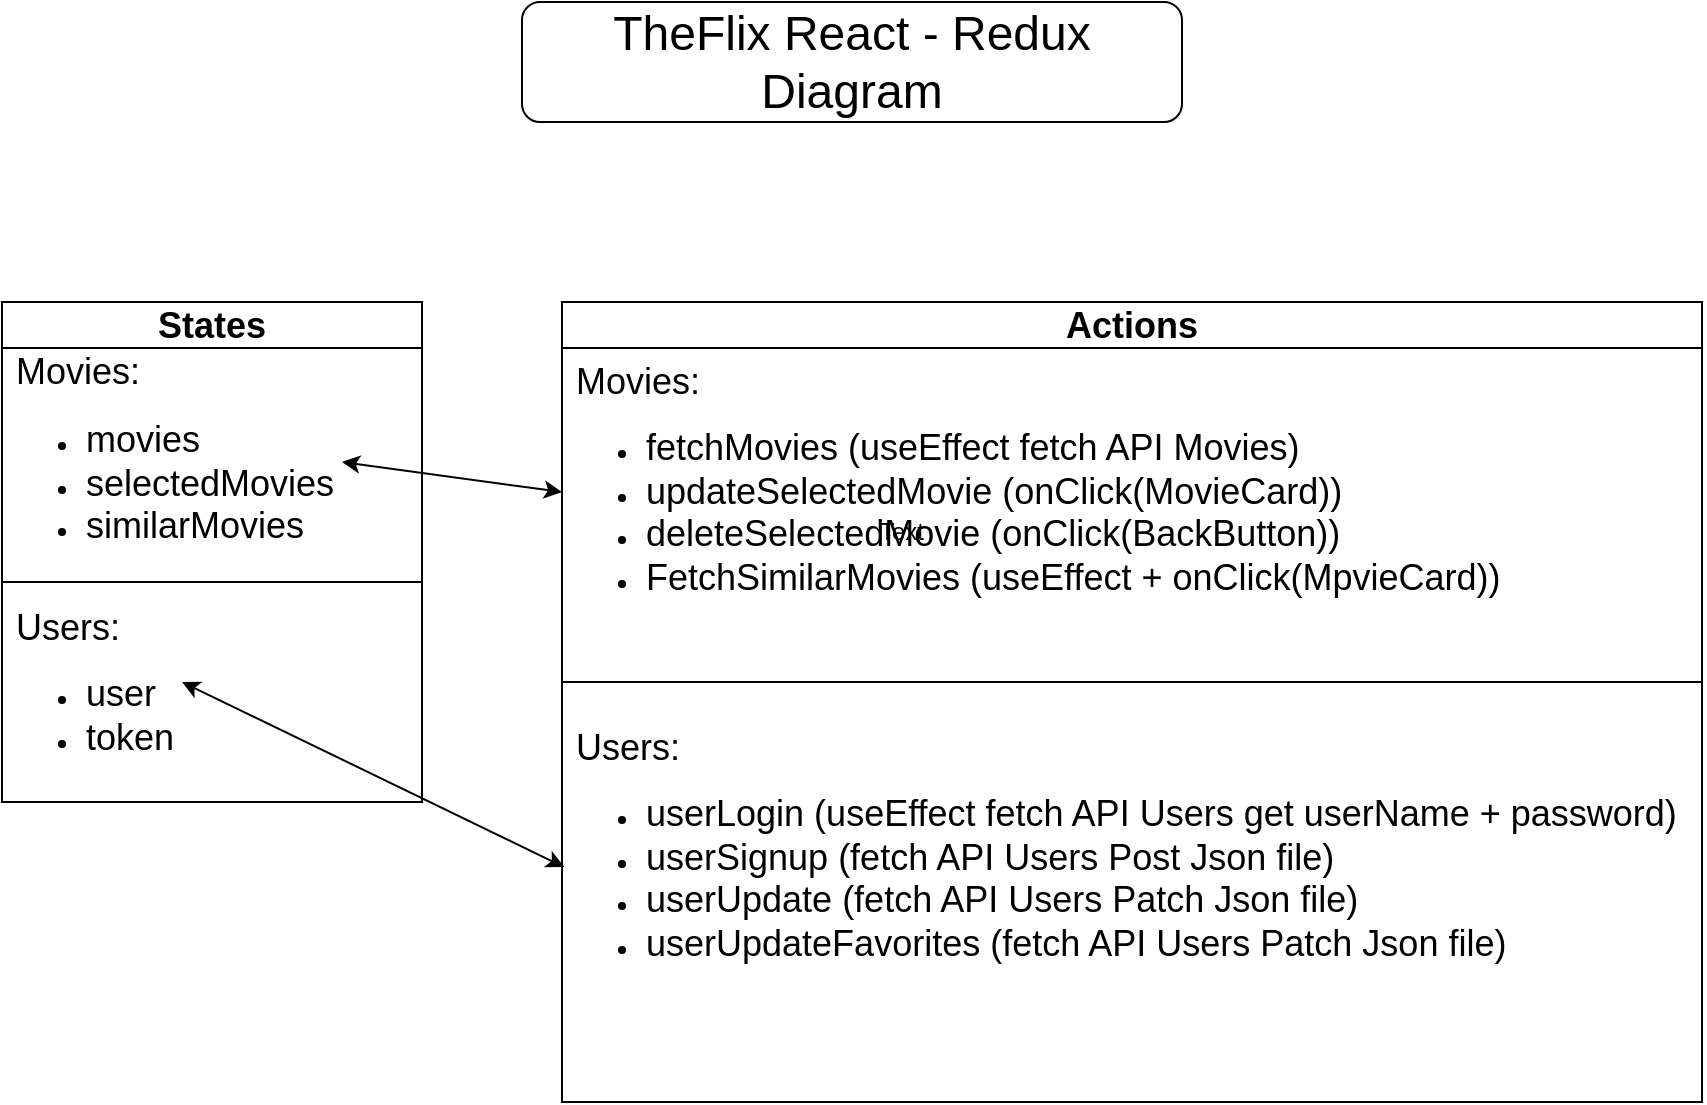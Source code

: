 <mxfile version="21.5.1" type="device">
  <diagram name="Page-1" id="sfooioJBLwaYegBNhj1i">
    <mxGraphModel dx="1046" dy="780" grid="1" gridSize="10" guides="1" tooltips="1" connect="1" arrows="1" fold="1" page="1" pageScale="1" pageWidth="850" pageHeight="1100" math="0" shadow="0">
      <root>
        <mxCell id="0" />
        <mxCell id="1" parent="0" />
        <mxCell id="yVcAya_c9F0ZWP0AlDcd-1" value="&lt;font style=&quot;font-size: 18px;&quot;&gt;States&lt;/font&gt;" style="swimlane;whiteSpace=wrap;html=1;" vertex="1" parent="1">
          <mxGeometry y="150" width="210" height="250" as="geometry" />
        </mxCell>
        <mxCell id="yVcAya_c9F0ZWP0AlDcd-3" value="&lt;div&gt;&lt;span style=&quot;font-size: 18px;&quot;&gt;&amp;nbsp;Movies:&lt;/span&gt;&lt;/div&gt;&lt;ul&gt;&lt;li&gt;&lt;span style=&quot;background-color: initial;&quot;&gt;&lt;font style=&quot;font-size: 18px;&quot;&gt;movies&lt;/font&gt;&lt;/span&gt;&lt;/li&gt;&lt;li&gt;&lt;span style=&quot;background-color: initial;&quot;&gt;&lt;font style=&quot;font-size: 18px;&quot;&gt;selectedMovies&lt;/font&gt;&lt;/span&gt;&lt;/li&gt;&lt;li&gt;&lt;span style=&quot;background-color: initial;&quot;&gt;&lt;font style=&quot;font-size: 18px;&quot;&gt;similarMovies&lt;/font&gt;&lt;/span&gt;&lt;/li&gt;&lt;/ul&gt;" style="text;strokeColor=none;fillColor=none;html=1;whiteSpace=wrap;verticalAlign=middle;overflow=hidden;shadow=0;" vertex="1" parent="yVcAya_c9F0ZWP0AlDcd-1">
          <mxGeometry y="20" width="170" height="120" as="geometry" />
        </mxCell>
        <mxCell id="yVcAya_c9F0ZWP0AlDcd-4" value="&lt;div&gt;&lt;span style=&quot;font-size: 18px;&quot;&gt;&amp;nbsp;Users:&lt;/span&gt;&lt;/div&gt;&lt;ul&gt;&lt;li&gt;&lt;font style=&quot;font-size: 18px;&quot;&gt;user&lt;/font&gt;&lt;/li&gt;&lt;li&gt;&lt;font style=&quot;font-size: 18px;&quot;&gt;token&lt;/font&gt;&lt;/li&gt;&lt;/ul&gt;" style="text;strokeColor=none;fillColor=none;html=1;whiteSpace=wrap;verticalAlign=middle;overflow=hidden;" vertex="1" parent="yVcAya_c9F0ZWP0AlDcd-1">
          <mxGeometry y="150" width="90" height="80" as="geometry" />
        </mxCell>
        <mxCell id="yVcAya_c9F0ZWP0AlDcd-15" value="" style="endArrow=none;html=1;rounded=0;entryX=-0.022;entryY=0.119;entryDx=0;entryDy=0;entryPerimeter=0;" edge="1" parent="yVcAya_c9F0ZWP0AlDcd-1">
          <mxGeometry width="50" height="50" relative="1" as="geometry">
            <mxPoint x="210" y="140" as="sourcePoint" />
            <mxPoint x="-1.821e-14" y="140.0" as="targetPoint" />
            <Array as="points">
              <mxPoint x="101.98" y="140" />
            </Array>
          </mxGeometry>
        </mxCell>
        <mxCell id="yVcAya_c9F0ZWP0AlDcd-6" value="&lt;font style=&quot;font-size: 18px;&quot;&gt;Actions&lt;/font&gt;" style="swimlane;whiteSpace=wrap;html=1;" vertex="1" parent="1">
          <mxGeometry x="280" y="150" width="570" height="400" as="geometry" />
        </mxCell>
        <mxCell id="yVcAya_c9F0ZWP0AlDcd-7" value="&lt;div&gt;&lt;span style=&quot;font-size: 18px;&quot;&gt;&amp;nbsp;Movies:&lt;/span&gt;&lt;/div&gt;&lt;ul&gt;&lt;li&gt;&lt;span style=&quot;background-color: initial;&quot;&gt;&lt;font style=&quot;font-size: 18px;&quot;&gt;fetchMovies (useEffect fetch API Movies)&lt;/font&gt;&lt;/span&gt;&lt;/li&gt;&lt;li&gt;&lt;span style=&quot;background-color: initial;&quot;&gt;&lt;font style=&quot;font-size: 18px;&quot;&gt;updateSelectedMovie (onClick(MovieCard))&lt;/font&gt;&lt;/span&gt;&lt;/li&gt;&lt;li&gt;&lt;span style=&quot;background-color: initial;&quot;&gt;&lt;font style=&quot;font-size: 18px;&quot;&gt;deleteSelectedMovie (onClick(BackButton))&lt;/font&gt;&lt;/span&gt;&lt;/li&gt;&lt;li&gt;&lt;span style=&quot;background-color: initial;&quot;&gt;&lt;font style=&quot;font-size: 18px;&quot;&gt;FetchSimilarMovies (useEffect + onClick(MpvieCard))&lt;/font&gt;&lt;/span&gt;&lt;/li&gt;&lt;/ul&gt;" style="text;strokeColor=none;fillColor=none;html=1;whiteSpace=wrap;verticalAlign=middle;overflow=hidden;" vertex="1" parent="yVcAya_c9F0ZWP0AlDcd-6">
          <mxGeometry y="10" width="480" height="170" as="geometry" />
        </mxCell>
        <mxCell id="yVcAya_c9F0ZWP0AlDcd-8" value="&lt;div&gt;&lt;span style=&quot;font-size: 18px;&quot;&gt;&amp;nbsp;Users:&lt;/span&gt;&lt;/div&gt;&lt;ul&gt;&lt;li&gt;&lt;font style=&quot;font-size: 18px;&quot;&gt;userLogin (useEffect fetch API Users get userName + password)&lt;/font&gt;&lt;/li&gt;&lt;li&gt;&lt;font style=&quot;font-size: 18px;&quot;&gt;userSignup (fetch API Users Post Json file)&lt;/font&gt;&lt;/li&gt;&lt;li&gt;&lt;font style=&quot;font-size: 18px;&quot;&gt;&lt;font style=&quot;&quot;&gt;userUpdate&amp;nbsp;&lt;/font&gt;(fetch API Users Patch Json file)&lt;/font&gt;&lt;/li&gt;&lt;li&gt;&lt;font style=&quot;font-size: 18px;&quot;&gt;userUpdateFavorites&lt;font style=&quot;border-color: var(--border-color);&quot;&gt;&amp;nbsp;&lt;/font&gt;(fetch API Users Patch Json file)&amp;nbsp;&lt;/font&gt;&lt;/li&gt;&lt;/ul&gt;" style="text;strokeColor=none;fillColor=none;html=1;whiteSpace=wrap;verticalAlign=middle;overflow=hidden;" vertex="1" parent="yVcAya_c9F0ZWP0AlDcd-6">
          <mxGeometry y="210" width="570" height="130" as="geometry" />
        </mxCell>
        <mxCell id="yVcAya_c9F0ZWP0AlDcd-17" value="" style="endArrow=none;html=1;rounded=0;entryX=-0.022;entryY=0.119;entryDx=0;entryDy=0;entryPerimeter=0;" edge="1" parent="yVcAya_c9F0ZWP0AlDcd-6">
          <mxGeometry width="50" height="50" relative="1" as="geometry">
            <mxPoint x="570" y="190" as="sourcePoint" />
            <mxPoint y="190.0" as="targetPoint" />
          </mxGeometry>
        </mxCell>
        <mxCell id="yVcAya_c9F0ZWP0AlDcd-12" value="" style="endArrow=classic;startArrow=classic;html=1;rounded=0;entryX=0;entryY=0.5;entryDx=0;entryDy=0;exitX=1;exitY=0.5;exitDx=0;exitDy=0;" edge="1" parent="1" source="yVcAya_c9F0ZWP0AlDcd-3" target="yVcAya_c9F0ZWP0AlDcd-7">
          <mxGeometry width="50" height="50" relative="1" as="geometry">
            <mxPoint x="230" y="100" as="sourcePoint" />
            <mxPoint x="470" y="240" as="targetPoint" />
          </mxGeometry>
        </mxCell>
        <mxCell id="yVcAya_c9F0ZWP0AlDcd-14" value="" style="endArrow=classic;startArrow=classic;html=1;rounded=0;exitX=1;exitY=0.5;exitDx=0;exitDy=0;entryX=0.002;entryY=0.558;entryDx=0;entryDy=0;entryPerimeter=0;" edge="1" parent="1" source="yVcAya_c9F0ZWP0AlDcd-4" target="yVcAya_c9F0ZWP0AlDcd-8">
          <mxGeometry width="50" height="50" relative="1" as="geometry">
            <mxPoint x="420" y="290" as="sourcePoint" />
            <mxPoint x="470" y="240" as="targetPoint" />
          </mxGeometry>
        </mxCell>
        <mxCell id="yVcAya_c9F0ZWP0AlDcd-18" value="Text" style="text;html=1;strokeColor=none;fillColor=none;align=center;verticalAlign=middle;whiteSpace=wrap;rounded=0;" vertex="1" parent="1">
          <mxGeometry x="420" y="250" width="60" height="30" as="geometry" />
        </mxCell>
        <mxCell id="yVcAya_c9F0ZWP0AlDcd-19" value="&lt;font style=&quot;font-size: 24px;&quot;&gt;TheFlix React - Redux Diagram&lt;/font&gt;" style="rounded=1;whiteSpace=wrap;html=1;align=center;" vertex="1" parent="1">
          <mxGeometry x="260" width="330" height="60" as="geometry" />
        </mxCell>
      </root>
    </mxGraphModel>
  </diagram>
</mxfile>
